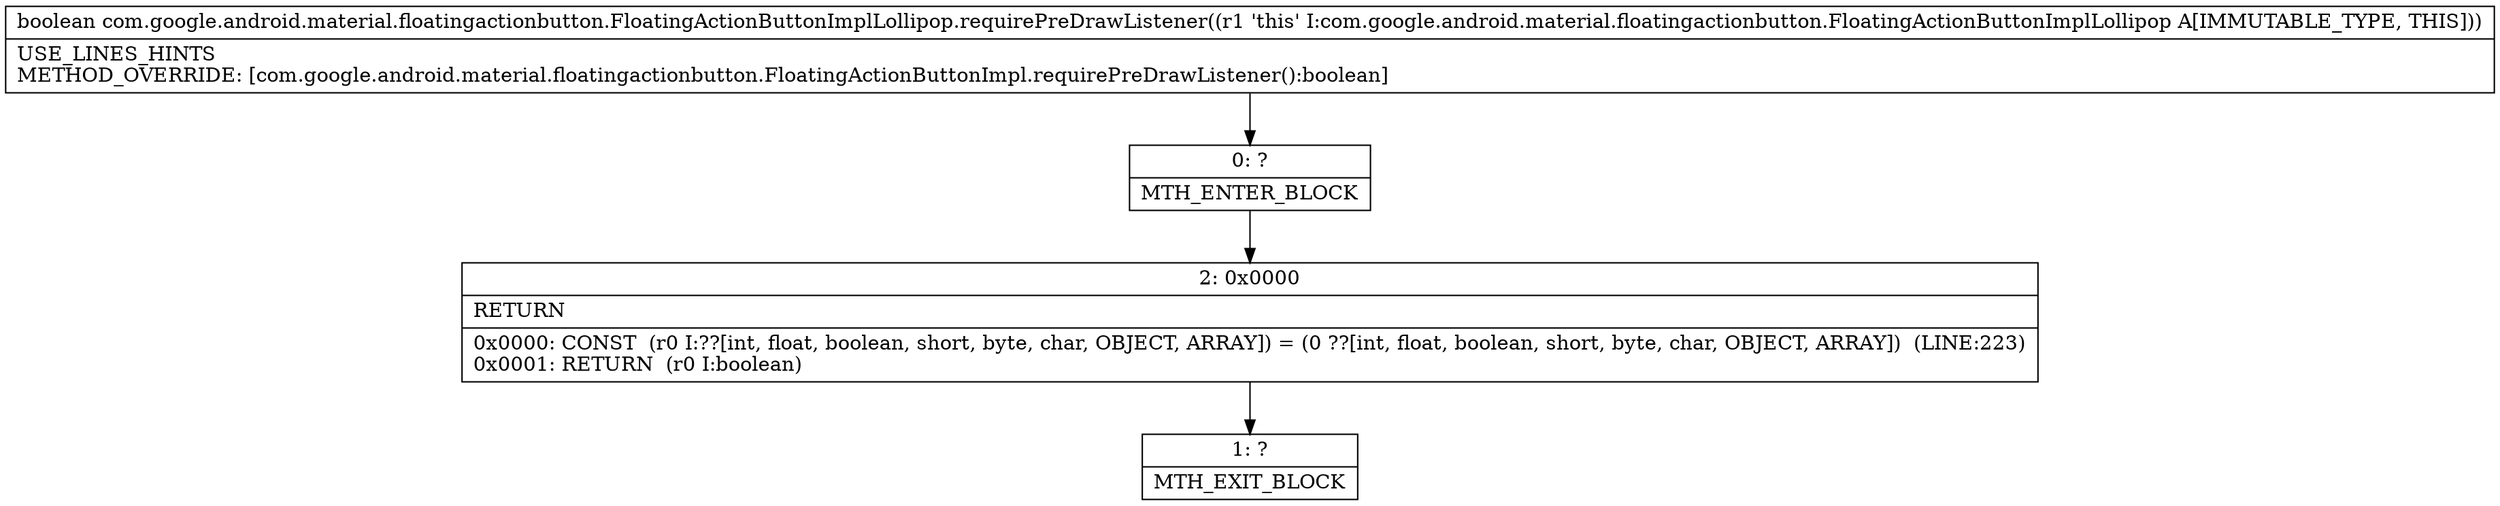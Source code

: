 digraph "CFG forcom.google.android.material.floatingactionbutton.FloatingActionButtonImplLollipop.requirePreDrawListener()Z" {
Node_0 [shape=record,label="{0\:\ ?|MTH_ENTER_BLOCK\l}"];
Node_2 [shape=record,label="{2\:\ 0x0000|RETURN\l|0x0000: CONST  (r0 I:??[int, float, boolean, short, byte, char, OBJECT, ARRAY]) = (0 ??[int, float, boolean, short, byte, char, OBJECT, ARRAY])  (LINE:223)\l0x0001: RETURN  (r0 I:boolean) \l}"];
Node_1 [shape=record,label="{1\:\ ?|MTH_EXIT_BLOCK\l}"];
MethodNode[shape=record,label="{boolean com.google.android.material.floatingactionbutton.FloatingActionButtonImplLollipop.requirePreDrawListener((r1 'this' I:com.google.android.material.floatingactionbutton.FloatingActionButtonImplLollipop A[IMMUTABLE_TYPE, THIS]))  | USE_LINES_HINTS\lMETHOD_OVERRIDE: [com.google.android.material.floatingactionbutton.FloatingActionButtonImpl.requirePreDrawListener():boolean]\l}"];
MethodNode -> Node_0;Node_0 -> Node_2;
Node_2 -> Node_1;
}

